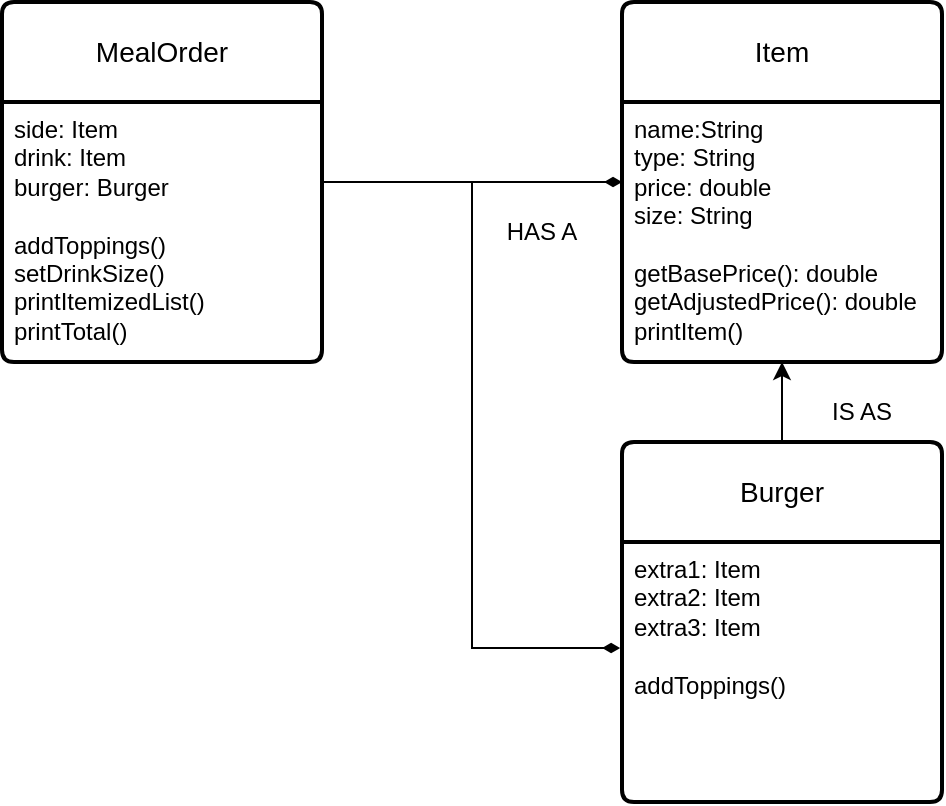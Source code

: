 <mxfile version="22.1.0" type="github">
  <diagram name="페이지-1" id="T9xY_EakUv-3gVIIPhkL">
    <mxGraphModel dx="1434" dy="797" grid="1" gridSize="10" guides="1" tooltips="1" connect="1" arrows="1" fold="1" page="1" pageScale="1" pageWidth="827" pageHeight="1169" math="0" shadow="0">
      <root>
        <mxCell id="0" />
        <mxCell id="1" parent="0" />
        <mxCell id="QE9DLtAtJCXtj3Gd7QZA-5" value="" style="edgeStyle=orthogonalEdgeStyle;rounded=0;orthogonalLoop=1;jettySize=auto;html=1;endArrow=diamondThin;endFill=1;exitX=0.994;exitY=0.308;exitDx=0;exitDy=0;exitPerimeter=0;" edge="1" parent="1" source="QE9DLtAtJCXtj3Gd7QZA-2" target="QE9DLtAtJCXtj3Gd7QZA-3">
          <mxGeometry relative="1" as="geometry">
            <Array as="points" />
          </mxGeometry>
        </mxCell>
        <mxCell id="QE9DLtAtJCXtj3Gd7QZA-1" value="MealOrder" style="swimlane;childLayout=stackLayout;horizontal=1;startSize=50;horizontalStack=0;rounded=1;fontSize=14;fontStyle=0;strokeWidth=2;resizeParent=0;resizeLast=1;shadow=0;dashed=0;align=center;arcSize=4;whiteSpace=wrap;html=1;" vertex="1" parent="1">
          <mxGeometry x="40" y="40" width="160" height="180" as="geometry" />
        </mxCell>
        <mxCell id="QE9DLtAtJCXtj3Gd7QZA-2" value="side: Item&lt;br&gt;drink: Item&lt;br&gt;burger: Burger&lt;br&gt;&lt;br&gt;addToppings()&lt;br&gt;setDrinkSize()&lt;br&gt;printItemizedList()&lt;br&gt;printTotal()" style="align=left;strokeColor=none;fillColor=none;spacingLeft=4;fontSize=12;verticalAlign=top;resizable=0;rotatable=0;part=1;html=1;" vertex="1" parent="QE9DLtAtJCXtj3Gd7QZA-1">
          <mxGeometry y="50" width="160" height="130" as="geometry" />
        </mxCell>
        <mxCell id="QE9DLtAtJCXtj3Gd7QZA-3" value="Item" style="swimlane;childLayout=stackLayout;horizontal=1;startSize=50;horizontalStack=0;rounded=1;fontSize=14;fontStyle=0;strokeWidth=2;resizeParent=0;resizeLast=1;shadow=0;dashed=0;align=center;arcSize=4;whiteSpace=wrap;html=1;" vertex="1" parent="1">
          <mxGeometry x="350" y="40" width="160" height="180" as="geometry" />
        </mxCell>
        <mxCell id="QE9DLtAtJCXtj3Gd7QZA-4" value="name:String&lt;br&gt;type: String&lt;br&gt;price: double&lt;br&gt;size: String&lt;br&gt;&lt;br&gt;getBasePrice(): double&lt;br&gt;getAdjustedPrice(): double&lt;br&gt;printItem()" style="align=left;strokeColor=none;fillColor=none;spacingLeft=4;fontSize=12;verticalAlign=top;resizable=0;rotatable=0;part=1;html=1;" vertex="1" parent="QE9DLtAtJCXtj3Gd7QZA-3">
          <mxGeometry y="50" width="160" height="130" as="geometry" />
        </mxCell>
        <mxCell id="QE9DLtAtJCXtj3Gd7QZA-11" style="edgeStyle=orthogonalEdgeStyle;rounded=0;orthogonalLoop=1;jettySize=auto;html=1;exitX=0.5;exitY=0;exitDx=0;exitDy=0;entryX=0.5;entryY=1;entryDx=0;entryDy=0;" edge="1" parent="1" source="QE9DLtAtJCXtj3Gd7QZA-7" target="QE9DLtAtJCXtj3Gd7QZA-4">
          <mxGeometry relative="1" as="geometry" />
        </mxCell>
        <mxCell id="QE9DLtAtJCXtj3Gd7QZA-7" value="Burger" style="swimlane;childLayout=stackLayout;horizontal=1;startSize=50;horizontalStack=0;rounded=1;fontSize=14;fontStyle=0;strokeWidth=2;resizeParent=0;resizeLast=1;shadow=0;dashed=0;align=center;arcSize=4;whiteSpace=wrap;html=1;" vertex="1" parent="1">
          <mxGeometry x="350" y="260" width="160" height="180" as="geometry" />
        </mxCell>
        <mxCell id="QE9DLtAtJCXtj3Gd7QZA-8" value="extra1: Item&lt;br&gt;extra2: Item&lt;br&gt;extra3: Item&lt;br&gt;&lt;br&gt;addToppings()" style="align=left;strokeColor=none;fillColor=none;spacingLeft=4;fontSize=12;verticalAlign=top;resizable=0;rotatable=0;part=1;html=1;" vertex="1" parent="QE9DLtAtJCXtj3Gd7QZA-7">
          <mxGeometry y="50" width="160" height="130" as="geometry" />
        </mxCell>
        <mxCell id="QE9DLtAtJCXtj3Gd7QZA-10" style="edgeStyle=orthogonalEdgeStyle;rounded=0;orthogonalLoop=1;jettySize=auto;html=1;exitX=1;exitY=0.25;exitDx=0;exitDy=0;entryX=-0.006;entryY=0.408;entryDx=0;entryDy=0;entryPerimeter=0;endArrow=diamondThin;endFill=1;" edge="1" parent="1" source="QE9DLtAtJCXtj3Gd7QZA-2" target="QE9DLtAtJCXtj3Gd7QZA-8">
          <mxGeometry relative="1" as="geometry">
            <Array as="points">
              <mxPoint x="200" y="130" />
              <mxPoint x="275" y="130" />
              <mxPoint x="275" y="363" />
            </Array>
          </mxGeometry>
        </mxCell>
        <mxCell id="QE9DLtAtJCXtj3Gd7QZA-12" value="HAS A" style="text;html=1;strokeColor=none;fillColor=none;align=center;verticalAlign=middle;whiteSpace=wrap;rounded=0;" vertex="1" parent="1">
          <mxGeometry x="280" y="140" width="60" height="30" as="geometry" />
        </mxCell>
        <mxCell id="QE9DLtAtJCXtj3Gd7QZA-13" value="IS AS" style="text;html=1;strokeColor=none;fillColor=none;align=center;verticalAlign=middle;whiteSpace=wrap;rounded=0;" vertex="1" parent="1">
          <mxGeometry x="440" y="230" width="60" height="30" as="geometry" />
        </mxCell>
      </root>
    </mxGraphModel>
  </diagram>
</mxfile>
